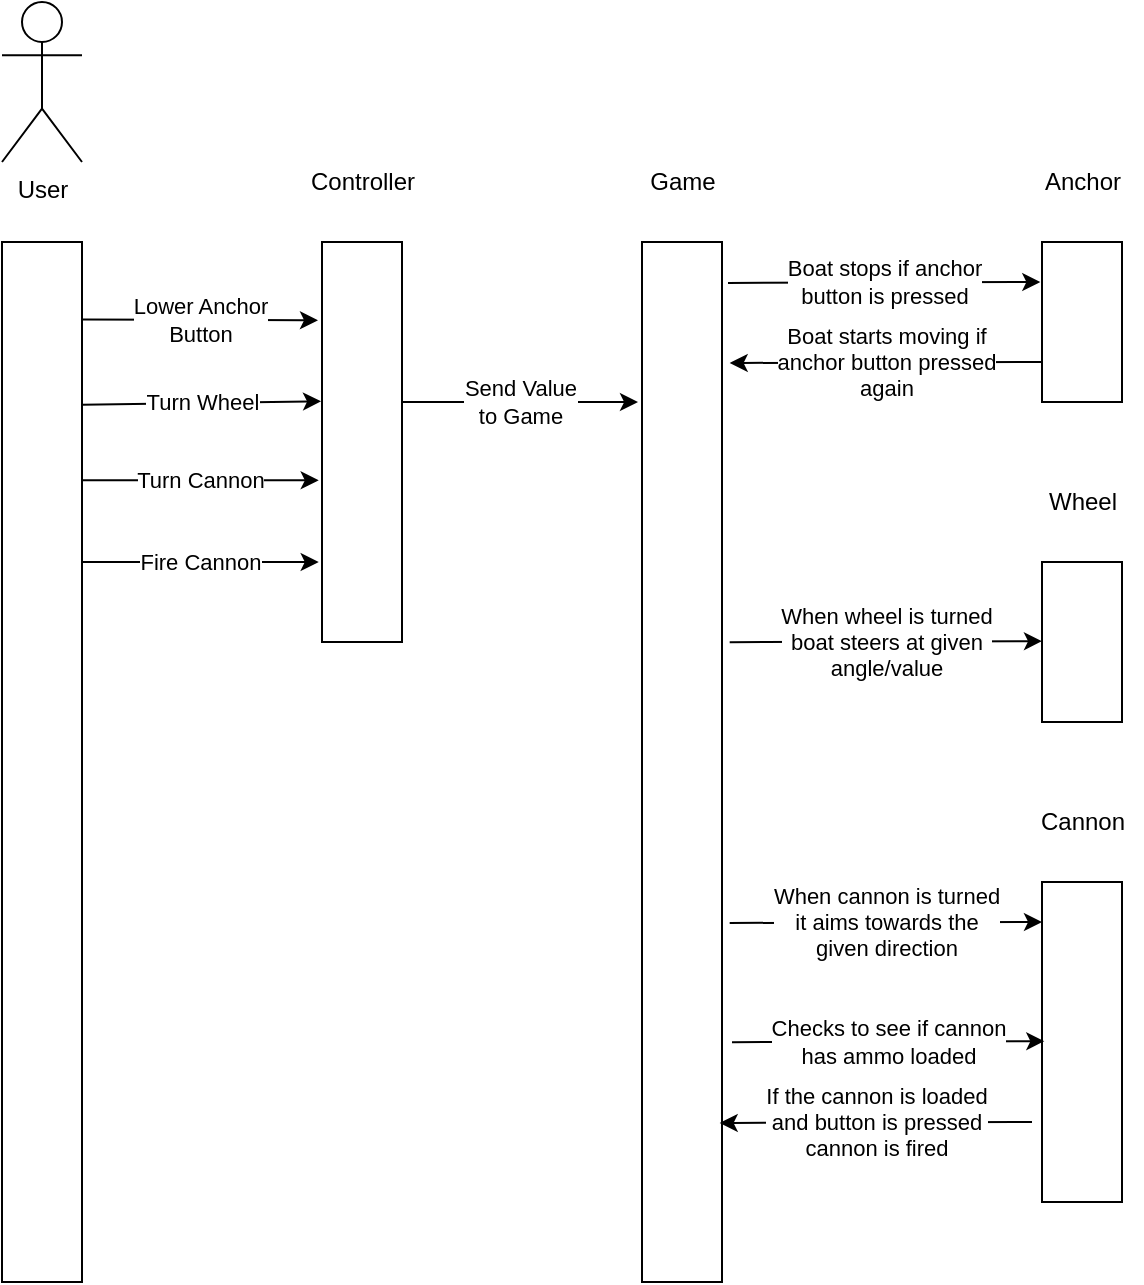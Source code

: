 <mxfile version="12.7.4" type="github"><diagram id="l-mZZPTkL65kRov8mQ-C" name="Page-1"><mxGraphModel dx="1185" dy="653" grid="1" gridSize="10" guides="1" tooltips="1" connect="1" arrows="1" fold="1" page="1" pageScale="1" pageWidth="850" pageHeight="1100" math="0" shadow="0"><root><mxCell id="0"/><mxCell id="1" parent="0"/><mxCell id="Phr52kEXxQsEm-q58SFQ-1" value="User" style="shape=umlActor;verticalLabelPosition=bottom;labelBackgroundColor=#ffffff;verticalAlign=top;html=1;outlineConnect=0;" vertex="1" parent="1"><mxGeometry x="140" y="40" width="40" height="80" as="geometry"/></mxCell><mxCell id="Phr52kEXxQsEm-q58SFQ-6" value="" style="rounded=0;whiteSpace=wrap;html=1;" vertex="1" parent="1"><mxGeometry x="140" y="160" width="40" height="520" as="geometry"/></mxCell><mxCell id="Phr52kEXxQsEm-q58SFQ-7" value="" style="rounded=0;whiteSpace=wrap;html=1;" vertex="1" parent="1"><mxGeometry x="300" y="160" width="40" height="200" as="geometry"/></mxCell><mxCell id="Phr52kEXxQsEm-q58SFQ-9" value="Turn Wheel" style="endArrow=classic;html=1;exitX=1;exitY=0.158;exitDx=0;exitDy=0;exitPerimeter=0;entryX=-0.012;entryY=0.575;entryDx=0;entryDy=0;entryPerimeter=0;" edge="1" parent="1"><mxGeometry width="50" height="50" relative="1" as="geometry"><mxPoint x="180" y="241.33" as="sourcePoint"/><mxPoint x="299.52" y="239.67" as="targetPoint"/></mxGeometry></mxCell><mxCell id="Phr52kEXxQsEm-q58SFQ-11" value="Send Value&lt;br&gt;to Game" style="endArrow=classic;html=1;entryX=-0.05;entryY=0.163;entryDx=0;entryDy=0;entryPerimeter=0;exitX=1.008;exitY=0.605;exitDx=0;exitDy=0;exitPerimeter=0;" edge="1" parent="1"><mxGeometry width="50" height="50" relative="1" as="geometry"><mxPoint x="340.32" y="240.0" as="sourcePoint"/><mxPoint x="458.0" y="240.06" as="targetPoint"/></mxGeometry></mxCell><mxCell id="Phr52kEXxQsEm-q58SFQ-14" value="Lower Anchor&lt;br&gt;Button" style="endArrow=classic;html=1;exitX=1.008;exitY=0.076;exitDx=0;exitDy=0;exitPerimeter=0;" edge="1" parent="1"><mxGeometry width="50" height="50" relative="1" as="geometry"><mxPoint x="180.32" y="198.69" as="sourcePoint"/><mxPoint x="298" y="199.17" as="targetPoint"/></mxGeometry></mxCell><mxCell id="Phr52kEXxQsEm-q58SFQ-15" value="Turn Cannon" style="endArrow=classic;html=1;exitX=1.008;exitY=0.307;exitDx=0;exitDy=0;exitPerimeter=0;entryX=-0.033;entryY=0.307;entryDx=0;entryDy=0;entryPerimeter=0;" edge="1" parent="1"><mxGeometry width="50" height="50" relative="1" as="geometry"><mxPoint x="180.0" y="279.17" as="sourcePoint"/><mxPoint x="298.36" y="279.17" as="targetPoint"/></mxGeometry></mxCell><mxCell id="Phr52kEXxQsEm-q58SFQ-16" value="Controller" style="text;html=1;align=center;verticalAlign=middle;resizable=0;points=[];autosize=1;" vertex="1" parent="1"><mxGeometry x="285" y="120" width="70" height="20" as="geometry"/></mxCell><mxCell id="Phr52kEXxQsEm-q58SFQ-17" value="Game" style="text;html=1;align=center;verticalAlign=middle;resizable=0;points=[];autosize=1;" vertex="1" parent="1"><mxGeometry x="455" y="120" width="50" height="20" as="geometry"/></mxCell><mxCell id="Phr52kEXxQsEm-q58SFQ-18" value="" style="rounded=0;whiteSpace=wrap;html=1;" vertex="1" parent="1"><mxGeometry x="660" y="160" width="40" height="80" as="geometry"/></mxCell><mxCell id="Phr52kEXxQsEm-q58SFQ-20" value="" style="rounded=0;whiteSpace=wrap;html=1;" vertex="1" parent="1"><mxGeometry x="460" y="160" width="40" height="520" as="geometry"/></mxCell><mxCell id="Phr52kEXxQsEm-q58SFQ-22" value="Boat stops if anchor&lt;br&gt;button is pressed" style="endArrow=classic;html=1;entryX=-0.021;entryY=0.439;entryDx=0;entryDy=0;entryPerimeter=0;" edge="1" parent="1"><mxGeometry width="50" height="50" relative="1" as="geometry"><mxPoint x="503" y="180.49" as="sourcePoint"/><mxPoint x="659.16" y="180" as="targetPoint"/></mxGeometry></mxCell><mxCell id="Phr52kEXxQsEm-q58SFQ-23" value="Anchor" style="text;html=1;align=center;verticalAlign=middle;resizable=0;points=[];autosize=1;" vertex="1" parent="1"><mxGeometry x="655" y="120" width="50" height="20" as="geometry"/></mxCell><mxCell id="Phr52kEXxQsEm-q58SFQ-24" value="" style="rounded=0;whiteSpace=wrap;html=1;" vertex="1" parent="1"><mxGeometry x="660" y="320" width="40" height="80" as="geometry"/></mxCell><mxCell id="Phr52kEXxQsEm-q58SFQ-25" value="Wheel" style="text;html=1;align=center;verticalAlign=middle;resizable=0;points=[];autosize=1;" vertex="1" parent="1"><mxGeometry x="655" y="280" width="50" height="20" as="geometry"/></mxCell><mxCell id="Phr52kEXxQsEm-q58SFQ-26" value="Boat starts moving if&lt;br&gt;anchor button pressed&lt;br&gt;again" style="endArrow=none;html=1;entryX=-0.021;entryY=0.439;entryDx=0;entryDy=0;entryPerimeter=0;endFill=0;startArrow=classic;startFill=1;" edge="1" parent="1"><mxGeometry width="50" height="50" relative="1" as="geometry"><mxPoint x="503.84" y="220.49" as="sourcePoint"/><mxPoint x="660.0" y="220" as="targetPoint"/></mxGeometry></mxCell><mxCell id="Phr52kEXxQsEm-q58SFQ-27" value="When wheel is turned&lt;br&gt;boat steers at given&lt;br&gt;angle/value" style="endArrow=classic;html=1;entryX=-0.021;entryY=0.439;entryDx=0;entryDy=0;entryPerimeter=0;" edge="1" parent="1"><mxGeometry width="50" height="50" relative="1" as="geometry"><mxPoint x="503.84" y="360.07" as="sourcePoint"/><mxPoint x="660.0" y="359.58" as="targetPoint"/></mxGeometry></mxCell><mxCell id="Phr52kEXxQsEm-q58SFQ-28" value="" style="rounded=0;whiteSpace=wrap;html=1;" vertex="1" parent="1"><mxGeometry x="660" y="480" width="40" height="160" as="geometry"/></mxCell><mxCell id="Phr52kEXxQsEm-q58SFQ-29" value="Cannon" style="text;html=1;align=center;verticalAlign=middle;resizable=0;points=[];autosize=1;" vertex="1" parent="1"><mxGeometry x="650" y="440" width="60" height="20" as="geometry"/></mxCell><mxCell id="Phr52kEXxQsEm-q58SFQ-30" value="When cannon is turned&lt;br&gt;it aims towards the&lt;br&gt;given direction" style="endArrow=classic;html=1;entryX=-0.021;entryY=0.439;entryDx=0;entryDy=0;entryPerimeter=0;" edge="1" parent="1"><mxGeometry width="50" height="50" relative="1" as="geometry"><mxPoint x="503.84" y="500.49" as="sourcePoint"/><mxPoint x="660.0" y="500.0" as="targetPoint"/></mxGeometry></mxCell><mxCell id="Phr52kEXxQsEm-q58SFQ-31" value="Fire Cannon" style="endArrow=classic;html=1;exitX=1.008;exitY=0.307;exitDx=0;exitDy=0;exitPerimeter=0;entryX=-0.033;entryY=0.307;entryDx=0;entryDy=0;entryPerimeter=0;" edge="1" parent="1"><mxGeometry width="50" height="50" relative="1" as="geometry"><mxPoint x="180" y="320.0" as="sourcePoint"/><mxPoint x="298.36" y="320.0" as="targetPoint"/></mxGeometry></mxCell><mxCell id="Phr52kEXxQsEm-q58SFQ-32" value="Checks to see if cannon&lt;br&gt;has ammo loaded" style="endArrow=classic;html=1;entryX=-0.021;entryY=0.439;entryDx=0;entryDy=0;entryPerimeter=0;" edge="1" parent="1"><mxGeometry width="50" height="50" relative="1" as="geometry"><mxPoint x="505.0" y="560.07" as="sourcePoint"/><mxPoint x="661.16" y="559.58" as="targetPoint"/></mxGeometry></mxCell><mxCell id="Phr52kEXxQsEm-q58SFQ-34" value="If the cannon is loaded&lt;br&gt;and button is pressed&lt;br&gt;cannon is fired" style="endArrow=none;html=1;entryX=-0.021;entryY=0.439;entryDx=0;entryDy=0;entryPerimeter=0;endFill=0;startArrow=classic;startFill=1;" edge="1" parent="1"><mxGeometry width="50" height="50" relative="1" as="geometry"><mxPoint x="498.84" y="600.49" as="sourcePoint"/><mxPoint x="655.0" y="600" as="targetPoint"/></mxGeometry></mxCell></root></mxGraphModel></diagram></mxfile>